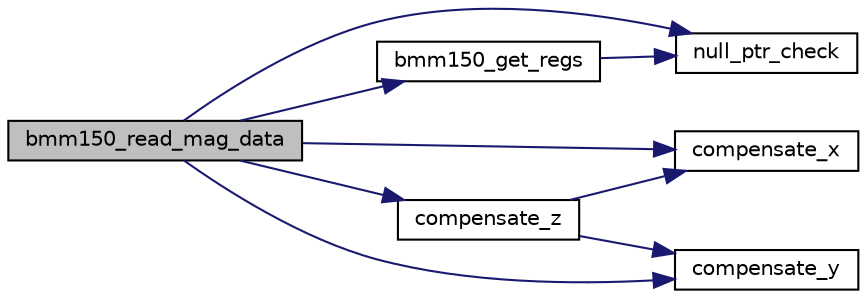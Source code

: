 digraph "bmm150_read_mag_data"
{
  edge [fontname="Helvetica",fontsize="10",labelfontname="Helvetica",labelfontsize="10"];
  node [fontname="Helvetica",fontsize="10",shape=record];
  rankdir="LR";
  Node1 [label="bmm150_read_mag_data",height=0.2,width=0.4,color="black", fillcolor="grey75", style="filled", fontcolor="black"];
  Node1 -> Node2 [color="midnightblue",fontsize="10",style="solid",fontname="Helvetica"];
  Node2 [label="null_ptr_check",height=0.2,width=0.4,color="black", fillcolor="white", style="filled",URL="$bmm150_8c.html#ab0bcb8de99dc3747e6249b8406c766dc",tooltip="This internal API is used to validate the device pointer for null conditions. "];
  Node1 -> Node3 [color="midnightblue",fontsize="10",style="solid",fontname="Helvetica"];
  Node3 [label="bmm150_get_regs",height=0.2,width=0.4,color="black", fillcolor="white", style="filled",URL="$bmm150_8c.html#ac3b65c846fa1d826b2addbbef4292a9c",tooltip="This API reads the data from the given register address of the sensor. "];
  Node3 -> Node2 [color="midnightblue",fontsize="10",style="solid",fontname="Helvetica"];
  Node1 -> Node4 [color="midnightblue",fontsize="10",style="solid",fontname="Helvetica"];
  Node4 [label="compensate_x",height=0.2,width=0.4,color="black", fillcolor="white", style="filled",URL="$bmm150_8c.html#a97392f7098a598cd4149dcf08091db0a",tooltip="This internal API is used to obtain the compensated magnetometer X axis data in float. "];
  Node1 -> Node5 [color="midnightblue",fontsize="10",style="solid",fontname="Helvetica"];
  Node5 [label="compensate_y",height=0.2,width=0.4,color="black", fillcolor="white", style="filled",URL="$bmm150_8c.html#ae7266bbdfb938c6a1e3013556a529b86",tooltip="This internal API is used to obtain the compensated magnetometer Y axis data in float. "];
  Node1 -> Node6 [color="midnightblue",fontsize="10",style="solid",fontname="Helvetica"];
  Node6 [label="compensate_z",height=0.2,width=0.4,color="black", fillcolor="white", style="filled",URL="$bmm150_8c.html#a9930bc4c2289f8199da765398d0ca303",tooltip="This internal API is used to obtain the compensated magnetometer Z axis data in float. "];
  Node6 -> Node4 [color="midnightblue",fontsize="10",style="solid",fontname="Helvetica"];
  Node6 -> Node5 [color="midnightblue",fontsize="10",style="solid",fontname="Helvetica"];
}
